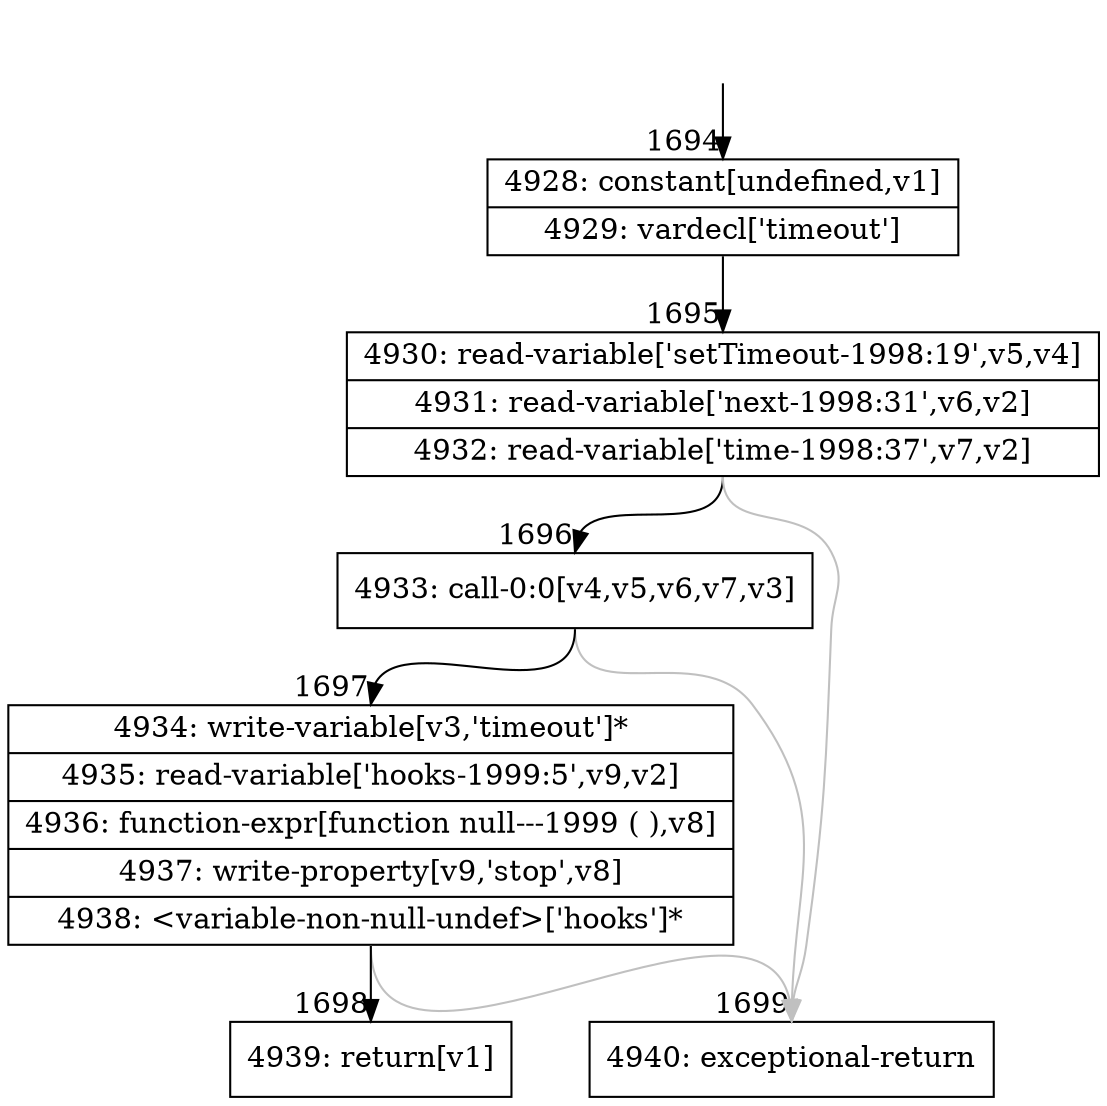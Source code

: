 digraph {
rankdir="TD"
BB_entry118[shape=none,label=""];
BB_entry118 -> BB1694 [tailport=s, headport=n, headlabel="    1694"]
BB1694 [shape=record label="{4928: constant[undefined,v1]|4929: vardecl['timeout']}" ] 
BB1694 -> BB1695 [tailport=s, headport=n, headlabel="      1695"]
BB1695 [shape=record label="{4930: read-variable['setTimeout-1998:19',v5,v4]|4931: read-variable['next-1998:31',v6,v2]|4932: read-variable['time-1998:37',v7,v2]}" ] 
BB1695 -> BB1696 [tailport=s, headport=n, headlabel="      1696"]
BB1695 -> BB1699 [tailport=s, headport=n, color=gray, headlabel="      1699"]
BB1696 [shape=record label="{4933: call-0:0[v4,v5,v6,v7,v3]}" ] 
BB1696 -> BB1697 [tailport=s, headport=n, headlabel="      1697"]
BB1696 -> BB1699 [tailport=s, headport=n, color=gray]
BB1697 [shape=record label="{4934: write-variable[v3,'timeout']*|4935: read-variable['hooks-1999:5',v9,v2]|4936: function-expr[function null---1999 ( ),v8]|4937: write-property[v9,'stop',v8]|4938: \<variable-non-null-undef\>['hooks']*}" ] 
BB1697 -> BB1698 [tailport=s, headport=n, headlabel="      1698"]
BB1697 -> BB1699 [tailport=s, headport=n, color=gray]
BB1698 [shape=record label="{4939: return[v1]}" ] 
BB1699 [shape=record label="{4940: exceptional-return}" ] 
}
